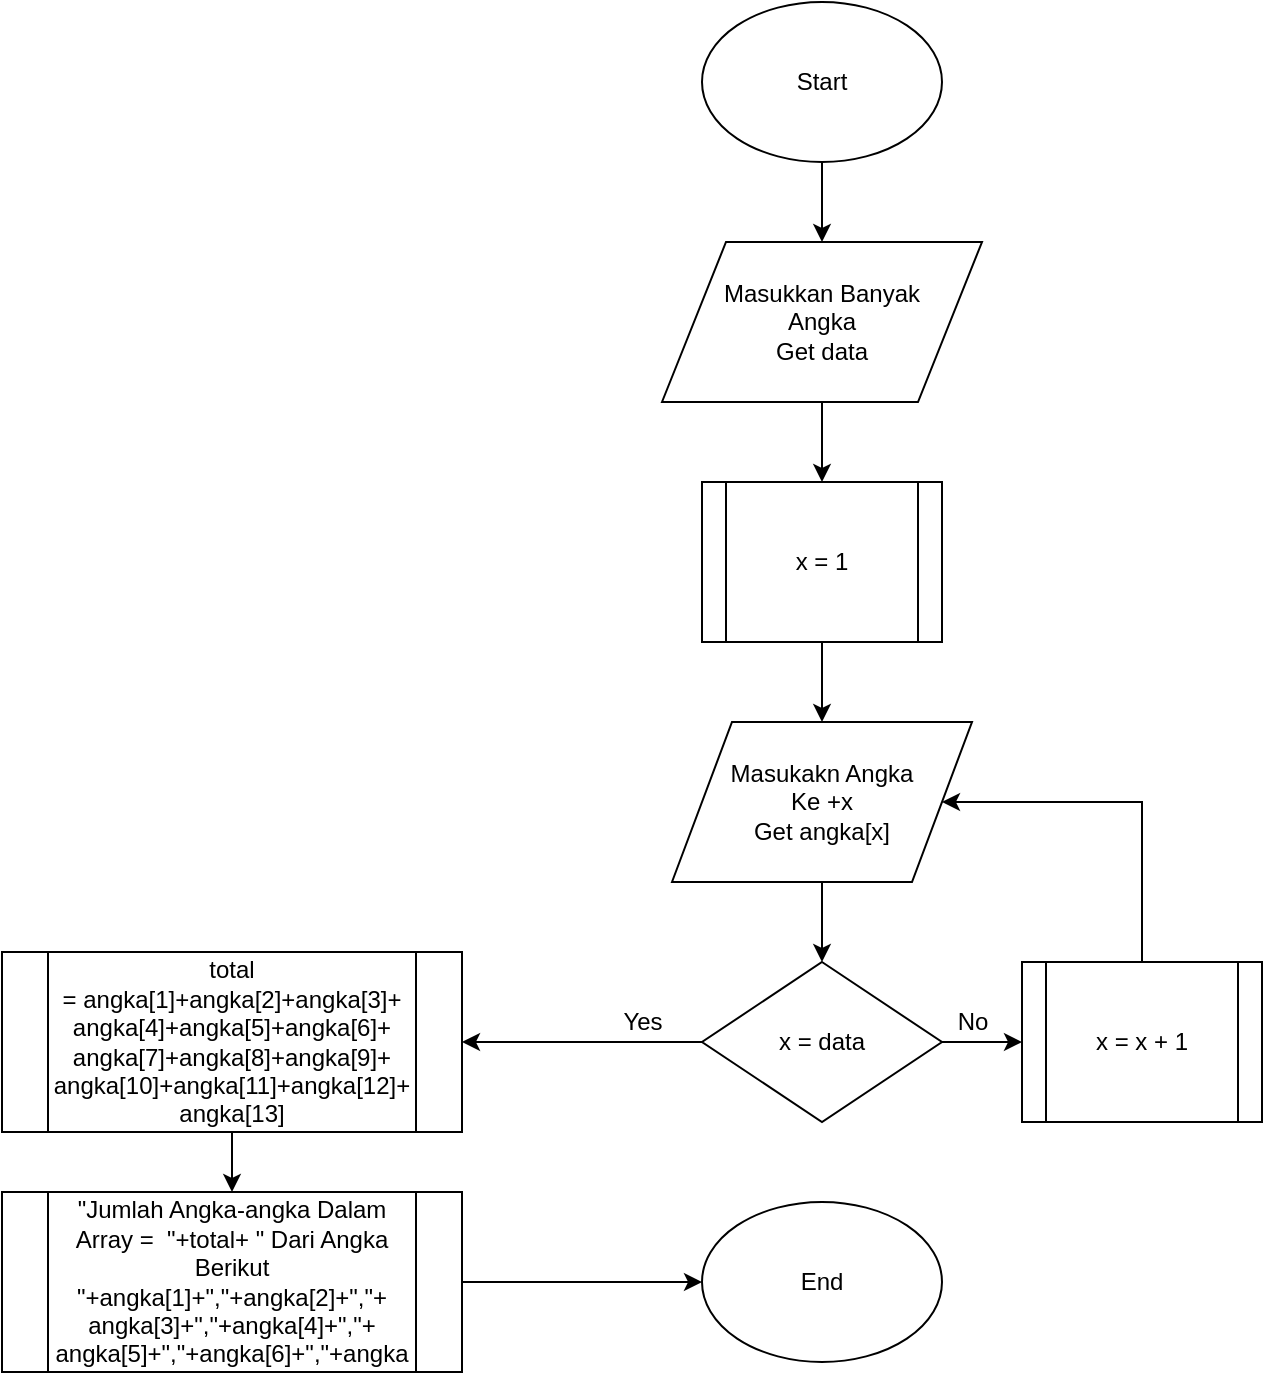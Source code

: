 <mxfile version="12.9.3" type="device"><diagram id="AlTL9YmbPHX2xwKqYuG-" name="Halaman-1"><mxGraphModel dx="1002" dy="628" grid="1" gridSize="10" guides="1" tooltips="1" connect="1" arrows="1" fold="1" page="1" pageScale="1" pageWidth="850" pageHeight="1100" math="0" shadow="0"><root><mxCell id="0"/><mxCell id="1" parent="0"/><mxCell id="KTdAdGzNWCWkd7TPPZV2-3" value="" style="edgeStyle=orthogonalEdgeStyle;rounded=0;orthogonalLoop=1;jettySize=auto;html=1;" edge="1" parent="1" source="KTdAdGzNWCWkd7TPPZV2-1" target="KTdAdGzNWCWkd7TPPZV2-2"><mxGeometry relative="1" as="geometry"/></mxCell><mxCell id="KTdAdGzNWCWkd7TPPZV2-1" value="Start" style="ellipse;whiteSpace=wrap;html=1;" vertex="1" parent="1"><mxGeometry x="452" y="40" width="120" height="80" as="geometry"/></mxCell><mxCell id="KTdAdGzNWCWkd7TPPZV2-5" value="" style="edgeStyle=orthogonalEdgeStyle;rounded=0;orthogonalLoop=1;jettySize=auto;html=1;" edge="1" parent="1" source="KTdAdGzNWCWkd7TPPZV2-2" target="KTdAdGzNWCWkd7TPPZV2-4"><mxGeometry relative="1" as="geometry"/></mxCell><mxCell id="KTdAdGzNWCWkd7TPPZV2-2" value="Masukkan Banyak&lt;br&gt;Angka&lt;br&gt;Get data" style="shape=parallelogram;perimeter=parallelogramPerimeter;whiteSpace=wrap;html=1;" vertex="1" parent="1"><mxGeometry x="432" y="160" width="160" height="80" as="geometry"/></mxCell><mxCell id="KTdAdGzNWCWkd7TPPZV2-8" value="" style="edgeStyle=orthogonalEdgeStyle;rounded=0;orthogonalLoop=1;jettySize=auto;html=1;" edge="1" parent="1" source="KTdAdGzNWCWkd7TPPZV2-4" target="KTdAdGzNWCWkd7TPPZV2-6"><mxGeometry relative="1" as="geometry"/></mxCell><mxCell id="KTdAdGzNWCWkd7TPPZV2-4" value="x = 1" style="shape=process;whiteSpace=wrap;html=1;backgroundOutline=1;" vertex="1" parent="1"><mxGeometry x="452" y="280" width="120" height="80" as="geometry"/></mxCell><mxCell id="KTdAdGzNWCWkd7TPPZV2-10" value="" style="edgeStyle=orthogonalEdgeStyle;rounded=0;orthogonalLoop=1;jettySize=auto;html=1;" edge="1" parent="1" source="KTdAdGzNWCWkd7TPPZV2-6" target="KTdAdGzNWCWkd7TPPZV2-9"><mxGeometry relative="1" as="geometry"/></mxCell><mxCell id="KTdAdGzNWCWkd7TPPZV2-6" value="Masukakn Angka&lt;br&gt;Ke +x&lt;br&gt;Get angka[x]" style="shape=parallelogram;perimeter=parallelogramPerimeter;whiteSpace=wrap;html=1;" vertex="1" parent="1"><mxGeometry x="437" y="400" width="150" height="80" as="geometry"/></mxCell><mxCell id="KTdAdGzNWCWkd7TPPZV2-12" value="" style="edgeStyle=orthogonalEdgeStyle;rounded=0;orthogonalLoop=1;jettySize=auto;html=1;" edge="1" parent="1" source="KTdAdGzNWCWkd7TPPZV2-9" target="KTdAdGzNWCWkd7TPPZV2-11"><mxGeometry relative="1" as="geometry"/></mxCell><mxCell id="KTdAdGzNWCWkd7TPPZV2-16" style="edgeStyle=orthogonalEdgeStyle;rounded=0;orthogonalLoop=1;jettySize=auto;html=1;entryX=1;entryY=0.5;entryDx=0;entryDy=0;" edge="1" parent="1" source="KTdAdGzNWCWkd7TPPZV2-9" target="KTdAdGzNWCWkd7TPPZV2-15"><mxGeometry relative="1" as="geometry"/></mxCell><mxCell id="KTdAdGzNWCWkd7TPPZV2-9" value="x = data" style="rhombus;whiteSpace=wrap;html=1;" vertex="1" parent="1"><mxGeometry x="452" y="520" width="120" height="80" as="geometry"/></mxCell><mxCell id="KTdAdGzNWCWkd7TPPZV2-14" style="edgeStyle=orthogonalEdgeStyle;rounded=0;orthogonalLoop=1;jettySize=auto;html=1;entryX=1;entryY=0.5;entryDx=0;entryDy=0;" edge="1" parent="1" source="KTdAdGzNWCWkd7TPPZV2-11" target="KTdAdGzNWCWkd7TPPZV2-6"><mxGeometry relative="1" as="geometry"><Array as="points"><mxPoint x="672" y="440"/></Array></mxGeometry></mxCell><mxCell id="KTdAdGzNWCWkd7TPPZV2-11" value="x = x + 1" style="shape=process;whiteSpace=wrap;html=1;backgroundOutline=1;" vertex="1" parent="1"><mxGeometry x="612" y="520" width="120" height="80" as="geometry"/></mxCell><mxCell id="KTdAdGzNWCWkd7TPPZV2-13" value="No" style="text;html=1;align=center;verticalAlign=middle;resizable=0;points=[];autosize=1;" vertex="1" parent="1"><mxGeometry x="572" y="540" width="30" height="20" as="geometry"/></mxCell><mxCell id="KTdAdGzNWCWkd7TPPZV2-18" value="" style="edgeStyle=orthogonalEdgeStyle;rounded=0;orthogonalLoop=1;jettySize=auto;html=1;" edge="1" parent="1" source="KTdAdGzNWCWkd7TPPZV2-15" target="KTdAdGzNWCWkd7TPPZV2-17"><mxGeometry relative="1" as="geometry"/></mxCell><mxCell id="KTdAdGzNWCWkd7TPPZV2-15" value="total =&amp;nbsp;angka[1]+angka[2]+angka[3]+&lt;br&gt;angka[4]+angka[5]+angka[6]+&lt;br&gt;angka[7]+angka[8]+angka[9]+&lt;br&gt;angka[10]+angka[11]+angka[12]+&lt;br&gt;angka[13]" style="shape=process;whiteSpace=wrap;html=1;backgroundOutline=1;" vertex="1" parent="1"><mxGeometry x="102" y="515" width="230" height="90" as="geometry"/></mxCell><mxCell id="KTdAdGzNWCWkd7TPPZV2-22" style="edgeStyle=orthogonalEdgeStyle;rounded=0;orthogonalLoop=1;jettySize=auto;html=1;entryX=0;entryY=0.5;entryDx=0;entryDy=0;" edge="1" parent="1" source="KTdAdGzNWCWkd7TPPZV2-17" target="KTdAdGzNWCWkd7TPPZV2-19"><mxGeometry relative="1" as="geometry"/></mxCell><mxCell id="KTdAdGzNWCWkd7TPPZV2-17" value="&quot;Jumlah Angka-angka Dalam Array =&amp;nbsp; &quot;+total+ &quot; Dari Angka Berikut &quot;+angka[1]+&quot;,&quot;+angka[2]+&quot;,&quot;+&lt;br&gt;angka[3]+&quot;,&quot;+angka[4]+&quot;,&quot;+&lt;br&gt;angka[5]+&quot;,&quot;+angka[6]+&quot;,&quot;+angka" style="shape=process;whiteSpace=wrap;html=1;backgroundOutline=1;" vertex="1" parent="1"><mxGeometry x="102" y="635" width="230" height="90" as="geometry"/></mxCell><mxCell id="KTdAdGzNWCWkd7TPPZV2-19" value="End" style="ellipse;whiteSpace=wrap;html=1;" vertex="1" parent="1"><mxGeometry x="452" y="640" width="120" height="80" as="geometry"/></mxCell><mxCell id="KTdAdGzNWCWkd7TPPZV2-23" value="Yes" style="text;html=1;align=center;verticalAlign=middle;resizable=0;points=[];autosize=1;" vertex="1" parent="1"><mxGeometry x="402" y="540" width="40" height="20" as="geometry"/></mxCell></root></mxGraphModel></diagram></mxfile>